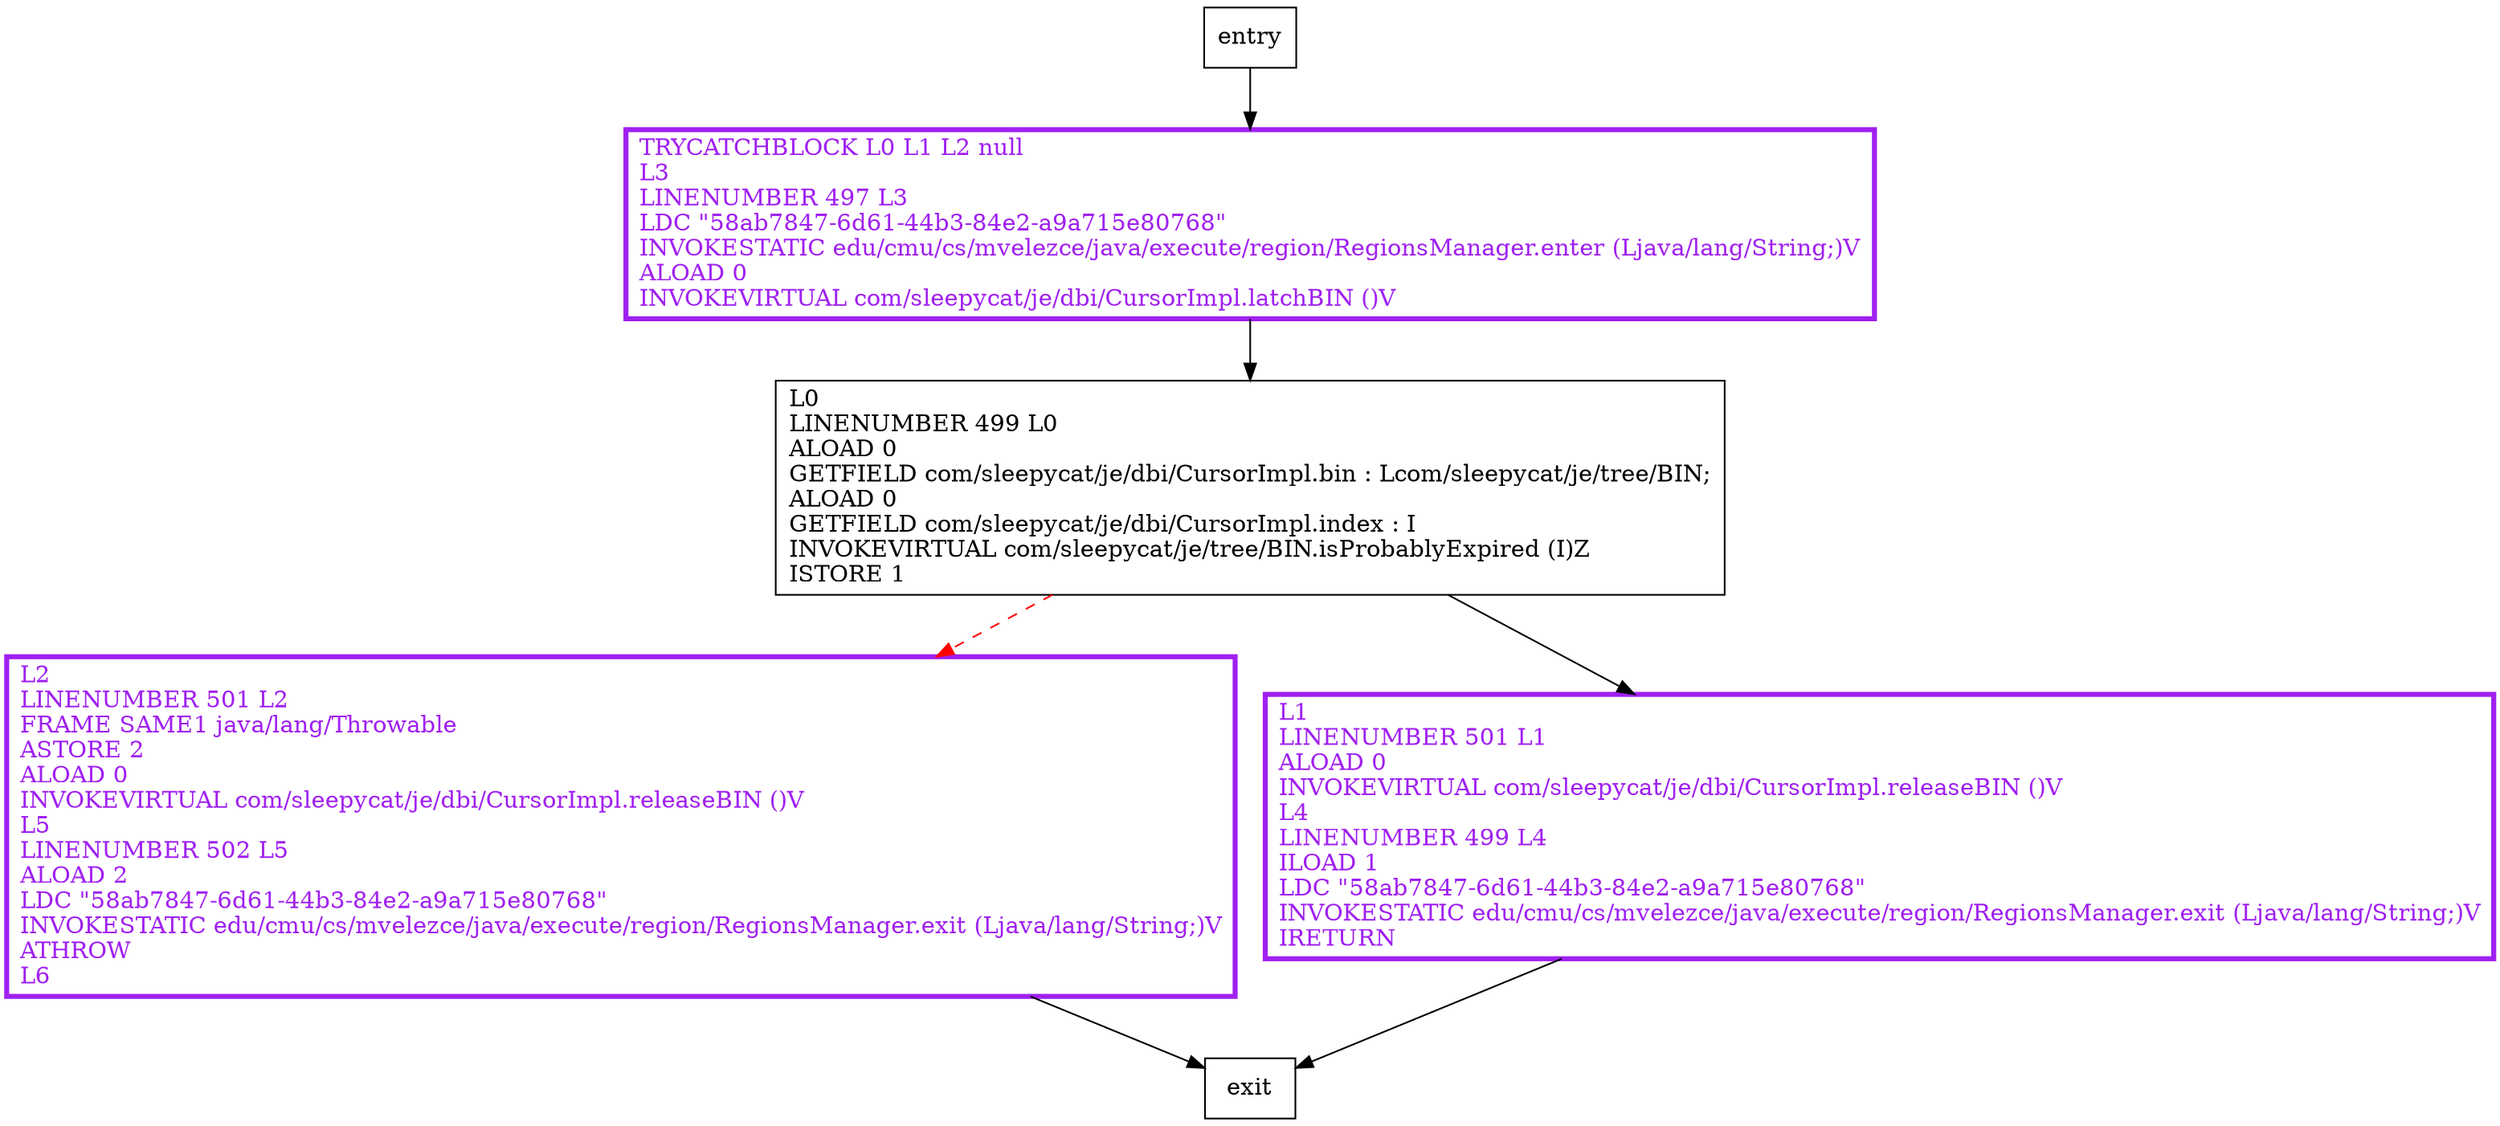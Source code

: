digraph isProbablyExpired {
node [shape=record];
254066827 [label="TRYCATCHBLOCK L0 L1 L2 null\lL3\lLINENUMBER 497 L3\lLDC \"58ab7847-6d61-44b3-84e2-a9a715e80768\"\lINVOKESTATIC edu/cmu/cs/mvelezce/java/execute/region/RegionsManager.enter (Ljava/lang/String;)V\lALOAD 0\lINVOKEVIRTUAL com/sleepycat/je/dbi/CursorImpl.latchBIN ()V\l"];
1259524641 [label="L2\lLINENUMBER 501 L2\lFRAME SAME1 java/lang/Throwable\lASTORE 2\lALOAD 0\lINVOKEVIRTUAL com/sleepycat/je/dbi/CursorImpl.releaseBIN ()V\lL5\lLINENUMBER 502 L5\lALOAD 2\lLDC \"58ab7847-6d61-44b3-84e2-a9a715e80768\"\lINVOKESTATIC edu/cmu/cs/mvelezce/java/execute/region/RegionsManager.exit (Ljava/lang/String;)V\lATHROW\lL6\l"];
1924311087 [label="L0\lLINENUMBER 499 L0\lALOAD 0\lGETFIELD com/sleepycat/je/dbi/CursorImpl.bin : Lcom/sleepycat/je/tree/BIN;\lALOAD 0\lGETFIELD com/sleepycat/je/dbi/CursorImpl.index : I\lINVOKEVIRTUAL com/sleepycat/je/tree/BIN.isProbablyExpired (I)Z\lISTORE 1\l"];
305673078 [label="L1\lLINENUMBER 501 L1\lALOAD 0\lINVOKEVIRTUAL com/sleepycat/je/dbi/CursorImpl.releaseBIN ()V\lL4\lLINENUMBER 499 L4\lILOAD 1\lLDC \"58ab7847-6d61-44b3-84e2-a9a715e80768\"\lINVOKESTATIC edu/cmu/cs/mvelezce/java/execute/region/RegionsManager.exit (Ljava/lang/String;)V\lIRETURN\l"];
entry;
exit;
entry -> 254066827
254066827 -> 1924311087
1259524641 -> exit
1924311087 -> 1259524641 [style=dashed, color=red]
1924311087 -> 305673078
305673078 -> exit
254066827[fontcolor="purple", penwidth=3, color="purple"];
1259524641[fontcolor="purple", penwidth=3, color="purple"];
305673078[fontcolor="purple", penwidth=3, color="purple"];
}
